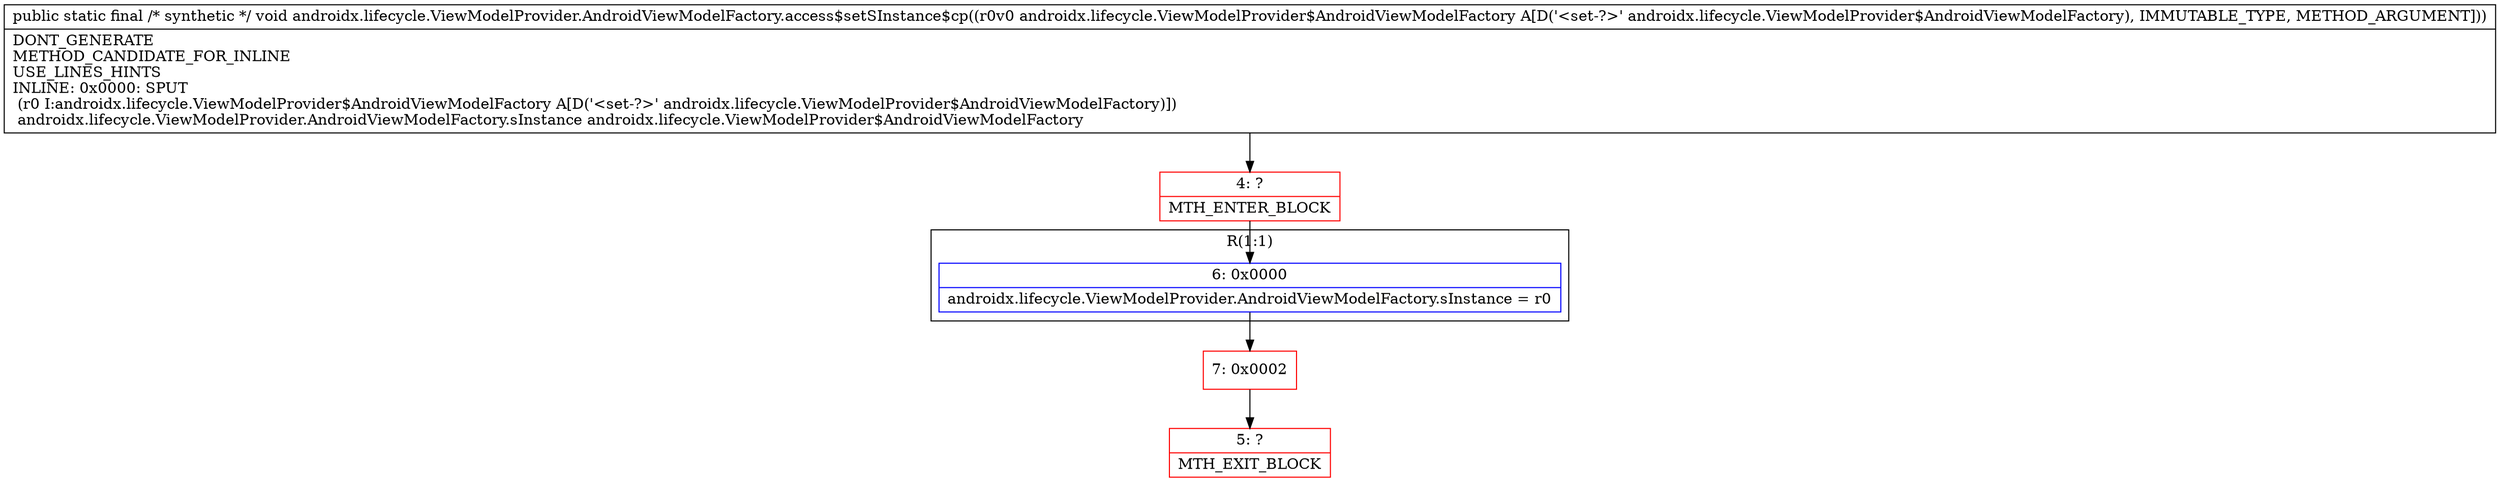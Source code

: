 digraph "CFG forandroidx.lifecycle.ViewModelProvider.AndroidViewModelFactory.access$setSInstance$cp(Landroidx\/lifecycle\/ViewModelProvider$AndroidViewModelFactory;)V" {
subgraph cluster_Region_768427625 {
label = "R(1:1)";
node [shape=record,color=blue];
Node_6 [shape=record,label="{6\:\ 0x0000|androidx.lifecycle.ViewModelProvider.AndroidViewModelFactory.sInstance = r0\l}"];
}
Node_4 [shape=record,color=red,label="{4\:\ ?|MTH_ENTER_BLOCK\l}"];
Node_7 [shape=record,color=red,label="{7\:\ 0x0002}"];
Node_5 [shape=record,color=red,label="{5\:\ ?|MTH_EXIT_BLOCK\l}"];
MethodNode[shape=record,label="{public static final \/* synthetic *\/ void androidx.lifecycle.ViewModelProvider.AndroidViewModelFactory.access$setSInstance$cp((r0v0 androidx.lifecycle.ViewModelProvider$AndroidViewModelFactory A[D('\<set\-?\>' androidx.lifecycle.ViewModelProvider$AndroidViewModelFactory), IMMUTABLE_TYPE, METHOD_ARGUMENT]))  | DONT_GENERATE\lMETHOD_CANDIDATE_FOR_INLINE\lUSE_LINES_HINTS\lINLINE: 0x0000: SPUT  \l  (r0 I:androidx.lifecycle.ViewModelProvider$AndroidViewModelFactory A[D('\<set\-?\>' androidx.lifecycle.ViewModelProvider$AndroidViewModelFactory)])\l androidx.lifecycle.ViewModelProvider.AndroidViewModelFactory.sInstance androidx.lifecycle.ViewModelProvider$AndroidViewModelFactory\l}"];
MethodNode -> Node_4;Node_6 -> Node_7;
Node_4 -> Node_6;
Node_7 -> Node_5;
}

